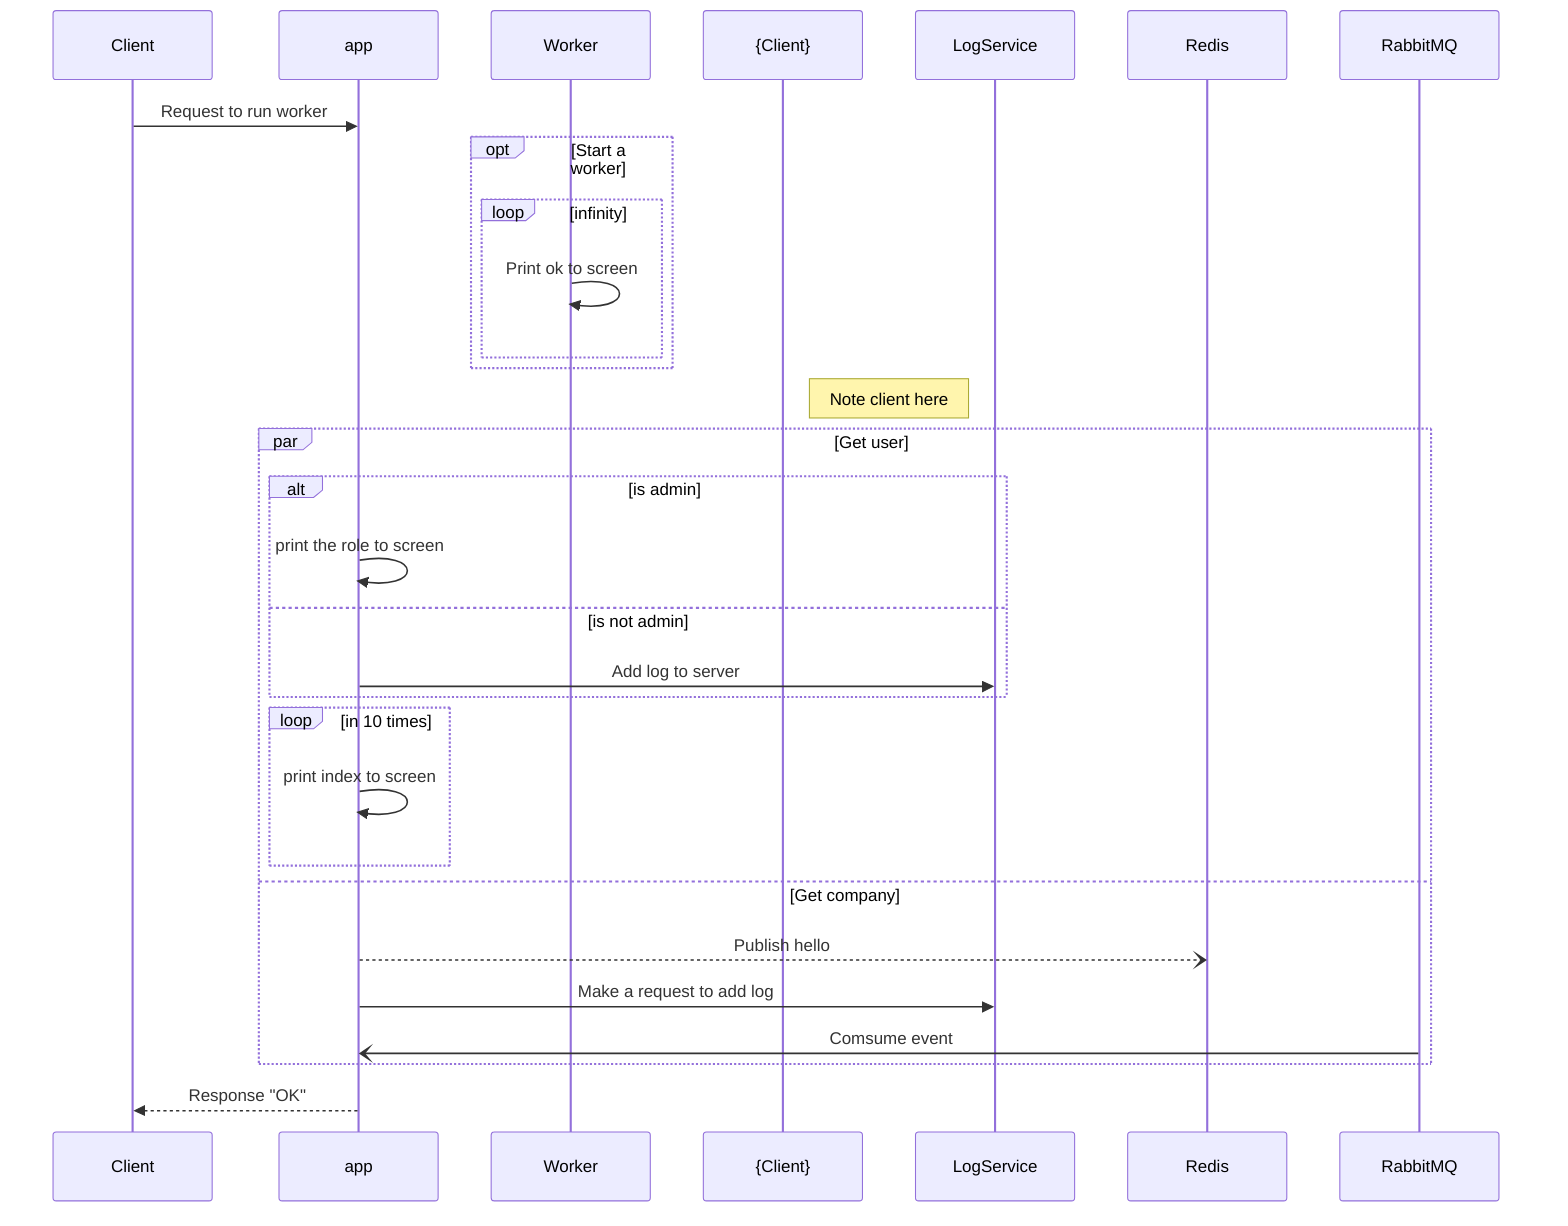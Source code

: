 sequenceDiagram
  %% COMMENT
    Client ->> app: Request to run worker
    OPT Start a worker
      LOOP infinity
        Worker ->> Worker: Print ok to screen
      END
    END
    note right of {Client}: Note client here
    PAR Get user
      %% HttpUser.getUser
        ALT is admin
          app ->> app: print the role to screen
        ELSE is not admin
          app ->> LogService: Add log to server
        END
        LOOP in 10 times
          app ->> app: print index to screen
        END
    AND Get company
      %% HttpUser.getCompany
        app --) Redis: Publish hello
        app ->> LogService: Make a request to add log
        RabbitMQ -) app : Comsume event
    END
    app -->> Client : Response "OK"